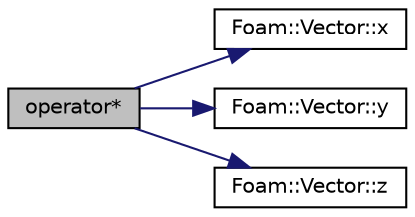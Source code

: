 digraph "operator*"
{
  bgcolor="transparent";
  edge [fontname="Helvetica",fontsize="10",labelfontname="Helvetica",labelfontsize="10"];
  node [fontname="Helvetica",fontsize="10",shape=record];
  rankdir="LR";
  Node142397 [label="operator*",height=0.2,width=0.4,color="black", fillcolor="grey75", style="filled", fontcolor="black"];
  Node142397 -> Node142398 [color="midnightblue",fontsize="10",style="solid",fontname="Helvetica"];
  Node142398 [label="Foam::Vector::x",height=0.2,width=0.4,color="black",URL="$a29749.html#a63327976e5a8359700064a02ae22548e"];
  Node142397 -> Node142399 [color="midnightblue",fontsize="10",style="solid",fontname="Helvetica"];
  Node142399 [label="Foam::Vector::y",height=0.2,width=0.4,color="black",URL="$a29749.html#a1ee865f676fbac703a49c6654dd3ad74"];
  Node142397 -> Node142400 [color="midnightblue",fontsize="10",style="solid",fontname="Helvetica"];
  Node142400 [label="Foam::Vector::z",height=0.2,width=0.4,color="black",URL="$a29749.html#a1c8320b15610de211ec70ef966581423"];
}
